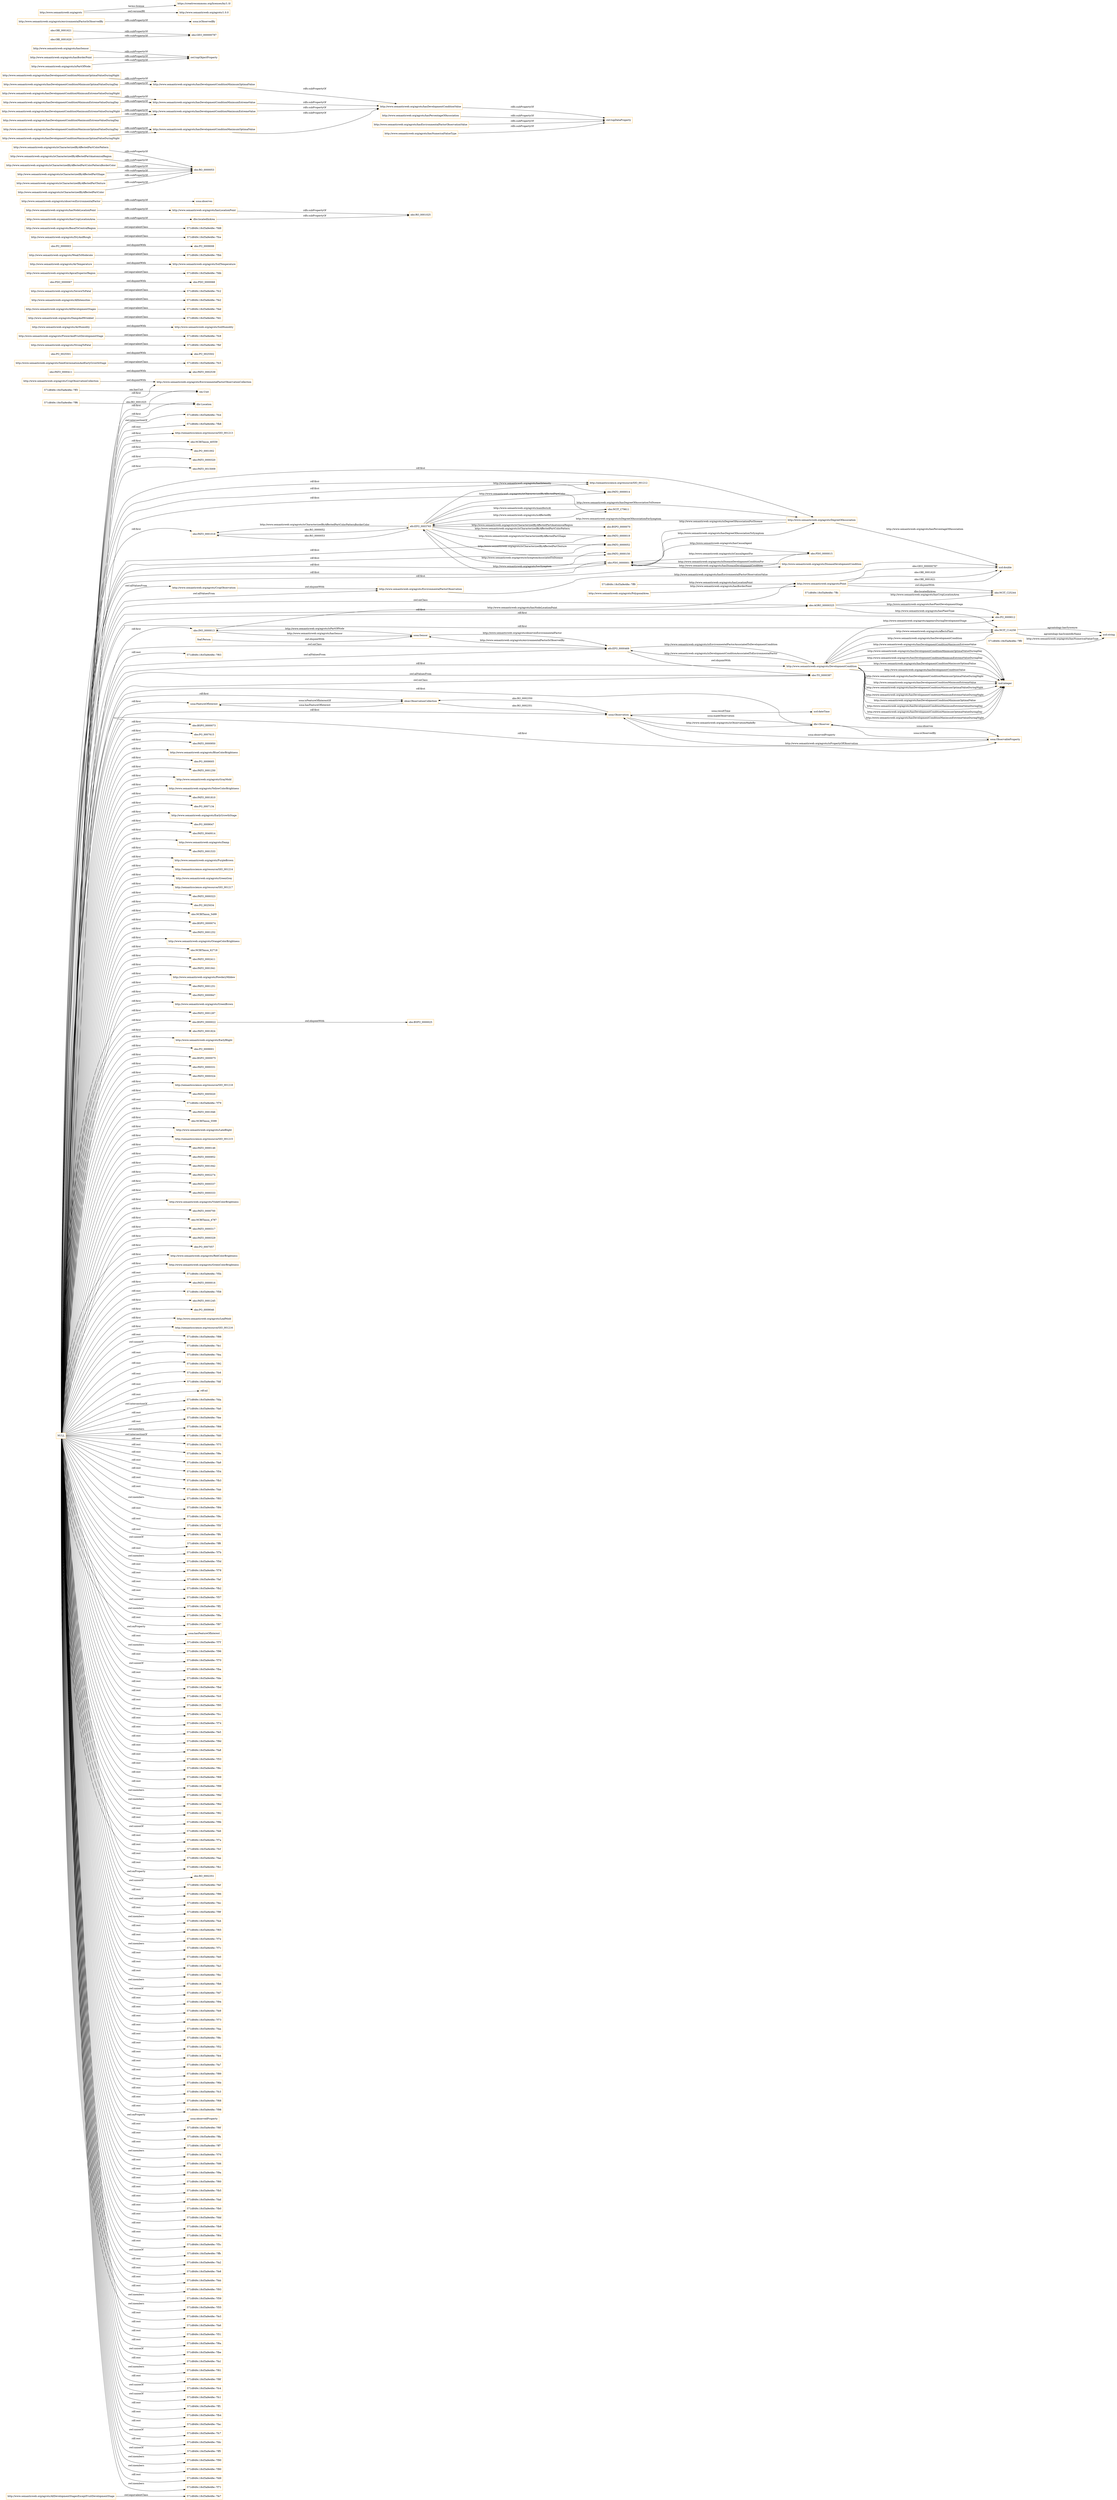 digraph ar2dtool_diagram { 
rankdir=LR;
size="1501"
node [shape = rectangle, color="orange"]; "http://www.semanticweb.org/agrots/AllDevelopmentStagesExceptFruitDevelopmentStage" "http://semanticscience.org/resource/SIO_001213" "obo:NCBITaxon_40559" "obo:PO_0001002" "571d849c:18cf3a9e48e:-7ff3" "obo:PATO_0000320" "obo:PATO_0015009" "obo:PATO_0001018" "obo:PATO_0000411" "sosa:FeatureOfInterest" "obo:BSPO_0000073" "571d849c:18cf3a9e48e:-7ffc" "obo:PO_0007615" "http://semanticscience.org/resource/SIO_001212" "obo:PATO_0000950" "http://www.semanticweb.org/agrots/BlueColorBrightness" "obo:PO_0009005" "obo:INO_0000013" "obo:PATO_0001250" "http://www.semanticweb.org/agrots/SeedGerminationAndEarlyGrowthStage" "obo:NCIT_C79611" "obo:PO_0025501" "dbr:Observer" "http://www.semanticweb.org/agrots/GrayMold" "http://www.semanticweb.org/agrots/StrongToFatal" "obo:TO_0000387" "obo:PO_0009012" "sosa:Sensor" "obo:PATO_0000014" "http://www.semanticweb.org/agrots/YellowColorBrightness" "obo:PATO_0001810" "571d849c:18cf3a9e48e:-7fc8" "obo:PO_0007134" "http://www.semanticweb.org/agrots/EarlyGrowthStage" "obo:PO_0009047" "obo:NCIT_C14258" "obo:PATO_0040014" "efo:EFO_0003765" "http://www.semanticweb.org/agrots/SoilHumidity" "http://www.semanticweb.org/agrots/Damp" "obo:PATO_0001533" "571d849c:18cf3a9e48e:-7fd1" "571d849c:18cf3a9e48e:-7ff9" "http://www.semanticweb.org/agrots/PurpleBrown" "http://www.semanticweb.org/agrots/AirHumidity" "http://semanticscience.org/resource/SIO_001214" "http://www.semanticweb.org/agrots/GreenGrey" "http://semanticscience.org/resource/SIO_001217" "obo:PATO_0000323" "http://www.semanticweb.org/agrots/FlowerAndFruitDevelopmentStage" "obo:PO_0025034" "obo:NCBITaxon_5499" "obo:BSPO_0000074" "sosa:Observation" "571d849c:18cf3a9e48e:-7fed" "obo:PATO_0001252" "http://www.semanticweb.org/agrots/OrangeColorBrightness" "571d849c:18cf3a9e48e:-7fe2" "obo:NCBITaxon_62718" "obo:PATO_0002411" "oboe:ObservationCollection" "obo:PATO_0001941" "571d849c:18cf3a9e48e:-7fc2" "http://www.semanticweb.org/agrots/PowderyMildew" "obo:PATO_0001251" "obo:PATO_0000947" "obo:PDO_0000067" "http://www.semanticweb.org/agrots/GreenBrown" "obo:NCIT_C25244" "obo:PO_0025502" "foaf:Person" "obo:PATO_0001287" "obo:BSPO_0000022" "http://www.semanticweb.org/agrots/CropObservation" "http://www.semanticweb.org/agrots/CropObservationCollection" "obo:AGRO_00000325" "http://www.semanticweb.org/agrots/DevelopmentCondition" "http://www.semanticweb.org/agrots/ApicalSuperiorRegion" "obo:PATO_0001824" "http://www.semanticweb.org/agrots/EarlyBlight" "http://www.semanticweb.org/agrots/AllDevelopmentStages" "obo:PO_0009001" "http://www.semanticweb.org/agrots/AirTemperature" "571d849c:18cf3a9e48e:-7fe7" "obo:BSPO_0000075" "obo:PDO_0000015" "obo:PATO_0000331" "obo:PATO_0000019" "obo:PATO_0000324" "http://semanticscience.org/resource/SIO_001218" "obo:PATO_0005020" "http://www.semanticweb.org/agrots/EnvironmentalFactorObservationCollection" "obo:PATO_0001946" "571d849c:18cf3a9e48e:-7fdb" "http://www.semanticweb.org/agrots/AllIntensities" "obo:PATO_0000150" "obo:NCBITaxon_5599" "571d849c:18cf3a9e48e:-7fbf" "571d849c:18cf3a9e48e:-7fbb" "http://www.semanticweb.org/agrots/PolygonalArea" "http://www.semanticweb.org/agrots/DampAndWrinkled" "http://www.semanticweb.org/agrots/LateBlight" "http://semanticscience.org/resource/SIO_001215" "obo:BSPO_0000025" "571d849c:18cf3a9e48e:-7ff6" "obo:PATO_0000052" "obo:PATO_0000146" "obo:PATO_0000952" "571d849c:18cf3a9e48e:-7ff0" "obo:PO_0009008" "obo:PATO_0001942" "obo:PATO_0002274" "http://www.semanticweb.org/agrots/EnvironmentalFactorObservation" "obo:PDO_0000068" "obo:BSPO_0000070" "obo:PATO_0000337" "obo:PATO_0000333" "efo:EFO_0000469" "sosa:ObservableProperty" "http://www.semanticweb.org/agrots/VioletColorBrightness" "obo:PATO_0002539" "http://www.semanticweb.org/agrots/SoilTemperature" "obo:PATO_0000700" "obo:NCBITaxon_4787" "obo:PATO_0000317" "obo:PATO_0000329" "http://www.semanticweb.org/agrots/DegreeOfAssociation" "obo:PO_0007057" "http://www.semanticweb.org/agrots/DiseaseDevelopmentCondition" "571d849c:18cf3a9e48e:-7fce" "571d849c:18cf3a9e48e:-7fd8" "http://www.semanticweb.org/agrots/RedColorBrightness" "http://www.semanticweb.org/agrots/GreenColorBrightness" "http://www.semanticweb.org/agrots/SevereToFatal" "om:Unit" "obo:PATO_0000016" "http://www.semanticweb.org/agrots/Point" "http://www.semanticweb.org/agrots/DryAndRough" "dbr:Location" "http://www.semanticweb.org/agrots/WeakToModerate" "571d849c:18cf3a9e48e:-7fc5" "obo:PATO_0001245" "obo:PO_0009046" "http://www.semanticweb.org/agrots/LeafMold" "obo:PDO_0000001" "http://www.semanticweb.org/agrots/BasalToCentralRegion" "obo:PO_0000003" "http://semanticscience.org/resource/SIO_001216" ; /*classes style*/
	"http://www.semanticweb.org/agrots/hasNodeLocationPoint" -> "http://www.semanticweb.org/agrots/hasLocationPoint" [ label = "rdfs:subPropertyOf" ];
	"http://www.semanticweb.org/agrots/AllDevelopmentStages" -> "571d849c:18cf3a9e48e:-7fed" [ label = "owl:equivalentClass" ];
	"http://www.semanticweb.org/agrots/observesEnvironmentalFactor" -> "sosa:observes" [ label = "rdfs:subPropertyOf" ];
	"http://www.semanticweb.org/agrots/isCharacterizedByAffectedPartColorPattern" -> "obo:RO_0000053" [ label = "rdfs:subPropertyOf" ];
	"http://www.semanticweb.org/agrots/hasDevelopmentConditionMaximumExtremeValueDuringNight" -> "http://www.semanticweb.org/agrots/hasDevelopmentConditionMaximumExtremeValue" [ label = "rdfs:subPropertyOf" ];
	"obo:BSPO_0000022" -> "obo:BSPO_0000025" [ label = "owl:disjointWith" ];
	"http://www.semanticweb.org/agrots/CropObservationCollection" -> "http://www.semanticweb.org/agrots/EnvironmentalFactorObservationCollection" [ label = "owl:disjointWith" ];
	"http://www.semanticweb.org/agrots/ApicalSuperiorRegion" -> "571d849c:18cf3a9e48e:-7fdb" [ label = "owl:equivalentClass" ];
	"http://www.semanticweb.org/agrots/CropObservation" -> "http://www.semanticweb.org/agrots/EnvironmentalFactorObservation" [ label = "owl:disjointWith" ];
	"http://www.semanticweb.org/agrots/hasSensor" -> "owl:topObjectProperty" [ label = "rdfs:subPropertyOf" ];
	"http://www.semanticweb.org/agrots/Point" -> "obo:NCIT_C25244" [ label = "owl:disjointWith" ];
	"http://www.semanticweb.org/agrots/hasDevelopmentConditionMinimumOptimalValueDuringNight" -> "http://www.semanticweb.org/agrots/hasDevelopmentConditionMinimumOptimalValue" [ label = "rdfs:subPropertyOf" ];
	"http://www.semanticweb.org/agrots/AllDevelopmentStagesExceptFruitDevelopmentStage" -> "571d849c:18cf3a9e48e:-7fe7" [ label = "owl:equivalentClass" ];
	"http://www.semanticweb.org/agrots/hasBorderPoint" -> "owl:topObjectProperty" [ label = "rdfs:subPropertyOf" ];
	"obo:OBI_0001621" -> "obo:GEO_000000787" [ label = "rdfs:subPropertyOf" ];
	"http://www.semanticweb.org/agrots/hasPercentageOfAssociation" -> "owl:topDataProperty" [ label = "rdfs:subPropertyOf" ];
	"obo:PATO_0000411" -> "obo:PATO_0002539" [ label = "owl:disjointWith" ];
	"http://www.semanticweb.org/agrots/isCharacterizedByAffectedPartAnatomicalRegion" -> "obo:RO_0000053" [ label = "rdfs:subPropertyOf" ];
	"http://www.semanticweb.org/agrots/hasDevelopmentConditionMinimumExtremeValue" -> "http://www.semanticweb.org/agrots/hasDevelopmentConditionValue" [ label = "rdfs:subPropertyOf" ];
	"http://www.semanticweb.org/agrots/hasDevelopmentConditionMinimumOptimalValue" -> "http://www.semanticweb.org/agrots/hasDevelopmentConditionValue" [ label = "rdfs:subPropertyOf" ];
	"http://www.semanticweb.org/agrots/BasalToCentralRegion" -> "571d849c:18cf3a9e48e:-7fd8" [ label = "owl:equivalentClass" ];
	"http://www.semanticweb.org/agrots/FlowerAndFruitDevelopmentStage" -> "571d849c:18cf3a9e48e:-7fc8" [ label = "owl:equivalentClass" ];
	"obo:PO_0025501" -> "obo:PO_0025502" [ label = "owl:disjointWith" ];
	"http://www.semanticweb.org/agrots/isCharacterizedByAffectedPartColorPatternBorderColor" -> "obo:RO_0000053" [ label = "rdfs:subPropertyOf" ];
	"http://www.semanticweb.org/agrots/isPartOfNode" -> "owl:topObjectProperty" [ label = "rdfs:subPropertyOf" ];
	"http://www.semanticweb.org/agrots/hasDevelopmentConditionMinimumExtremeValueDuringNight" -> "http://www.semanticweb.org/agrots/hasDevelopmentConditionMinimumExtremeValue" [ label = "rdfs:subPropertyOf" ];
	"http://www.semanticweb.org/agrots/SeedGerminationAndEarlyGrowthStage" -> "571d849c:18cf3a9e48e:-7fc5" [ label = "owl:equivalentClass" ];
	"obo:OBI_0001620" -> "obo:GEO_000000787" [ label = "rdfs:subPropertyOf" ];
	"efo:EFO_0000469" -> "obo:TO_0000387" [ label = "owl:disjointWith" ];
	"http://www.semanticweb.org/agrots/hasDevelopmentConditionMaximumExtremeValueDuringDay" -> "http://www.semanticweb.org/agrots/hasDevelopmentConditionMaximumExtremeValue" [ label = "rdfs:subPropertyOf" ];
	"NULL" -> "571d849c:18cf3a9e48e:-7f88" [ label = "rdf:rest" ];
	"NULL" -> "http://www.semanticweb.org/agrots/YellowColorBrightness" [ label = "rdf:first" ];
	"NULL" -> "obo:PATO_0000700" [ label = "rdf:first" ];
	"NULL" -> "571d849c:18cf3a9e48e:-7fe1" [ label = "owl:unionOf" ];
	"NULL" -> "obo:NCBITaxon_62718" [ label = "rdf:first" ];
	"NULL" -> "obo:AGRO_00000325" [ label = "owl:onClass" ];
	"NULL" -> "obo:PO_0009001" [ label = "rdf:first" ];
	"NULL" -> "obo:PO_0007057" [ label = "rdf:first" ];
	"NULL" -> "571d849c:18cf3a9e48e:-7fea" [ label = "rdf:rest" ];
	"NULL" -> "571d849c:18cf3a9e48e:-7f92" [ label = "rdf:rest" ];
	"NULL" -> "sosa:Observation" [ label = "rdf:first" ];
	"NULL" -> "571d849c:18cf3a9e48e:-7fc6" [ label = "rdf:rest" ];
	"NULL" -> "obo:PATO_0000952" [ label = "rdf:first" ];
	"NULL" -> "571d849c:18cf3a9e48e:-7fdf" [ label = "rdf:rest" ];
	"NULL" -> "om:Unit" [ label = "rdf:first" ];
	"NULL" -> "rdf:nil" [ label = "rdf:rest" ];
	"NULL" -> "571d849c:18cf3a9e48e:-7fda" [ label = "owl:intersectionOf" ];
	"NULL" -> "dbr:Observer" [ label = "rdf:first" ];
	"NULL" -> "http://www.semanticweb.org/agrots/GreenBrown" [ label = "rdf:first" ];
	"NULL" -> "obo:PATO_0000331" [ label = "rdf:first" ];
	"NULL" -> "571d849c:18cf3a9e48e:-7fa0" [ label = "rdf:rest" ];
	"NULL" -> "http://www.semanticweb.org/agrots/DegreeOfAssociation" [ label = "rdf:first" ];
	"NULL" -> "obo:PATO_0005020" [ label = "rdf:first" ];
	"NULL" -> "571d849c:18cf3a9e48e:-7fee" [ label = "rdf:rest" ];
	"NULL" -> "571d849c:18cf3a9e48e:-7f66" [ label = "owl:members" ];
	"NULL" -> "obo:NCBITaxon_5499" [ label = "rdf:first" ];
	"NULL" -> "571d849c:18cf3a9e48e:-7fd0" [ label = "owl:intersectionOf" ];
	"NULL" -> "sosa:ObservableProperty" [ label = "rdf:first" ];
	"NULL" -> "571d849c:18cf3a9e48e:-7f75" [ label = "rdf:rest" ];
	"NULL" -> "obo:PATO_0001946" [ label = "rdf:first" ];
	"NULL" -> "obo:PATO_0015009" [ label = "rdf:first" ];
	"NULL" -> "571d849c:18cf3a9e48e:-7f8e" [ label = "rdf:rest" ];
	"NULL" -> "571d849c:18cf3a9e48e:-7fa9" [ label = "rdf:rest" ];
	"NULL" -> "571d849c:18cf3a9e48e:-7f54" [ label = "rdf:rest" ];
	"NULL" -> "http://semanticscience.org/resource/SIO_001217" [ label = "rdf:first" ];
	"NULL" -> "obo:PATO_0000317" [ label = "rdf:first" ];
	"NULL" -> "obo:BSPO_0000073" [ label = "rdf:first" ];
	"NULL" -> "obo:PATO_0001941" [ label = "rdf:first" ];
	"NULL" -> "http://semanticscience.org/resource/SIO_001212" [ label = "rdf:first" ];
	"NULL" -> "571d849c:18cf3a9e48e:-7fb3" [ label = "rdf:rest" ];
	"NULL" -> "sosa:FeatureOfInterest" [ label = "rdf:first" ];
	"NULL" -> "http://www.semanticweb.org/agrots/BlueColorBrightness" [ label = "rdf:first" ];
	"NULL" -> "571d849c:18cf3a9e48e:-7fab" [ label = "rdf:rest" ];
	"NULL" -> "http://www.semanticweb.org/agrots/CropObservation" [ label = "owl:allValuesFrom" ];
	"NULL" -> "571d849c:18cf3a9e48e:-7f83" [ label = "rdf:rest" ];
	"NULL" -> "obo:BSPO_0000022" [ label = "rdf:first" ];
	"NULL" -> "571d849c:18cf3a9e48e:-7f84" [ label = "owl:members" ];
	"NULL" -> "571d849c:18cf3a9e48e:-7f9c" [ label = "rdf:rest" ];
	"NULL" -> "571d849c:18cf3a9e48e:-7f5f" [ label = "rdf:rest" ];
	"NULL" -> "571d849c:18cf3a9e48e:-7ff4" [ label = "rdf:rest" ];
	"NULL" -> "571d849c:18cf3a9e48e:-7ff8" [ label = "owl:unionOf" ];
	"NULL" -> "obo:PDO_0000001" [ label = "rdf:first" ];
	"NULL" -> "571d849c:18cf3a9e48e:-7f7b" [ label = "rdf:rest" ];
	"NULL" -> "obo:NCBITaxon_5599" [ label = "rdf:first" ];
	"NULL" -> "http://semanticscience.org/resource/SIO_001213" [ label = "rdf:first" ];
	"NULL" -> "571d849c:18cf3a9e48e:-7f5d" [ label = "owl:members" ];
	"NULL" -> "571d849c:18cf3a9e48e:-7f78" [ label = "rdf:rest" ];
	"NULL" -> "571d849c:18cf3a9e48e:-7faf" [ label = "rdf:rest" ];
	"NULL" -> "obo:PATO_0001251" [ label = "rdf:first" ];
	"NULL" -> "571d849c:18cf3a9e48e:-7fb2" [ label = "rdf:rest" ];
	"NULL" -> "571d849c:18cf3a9e48e:-7f57" [ label = "rdf:rest" ];
	"NULL" -> "571d849c:18cf3a9e48e:-7ff2" [ label = "owl:unionOf" ];
	"NULL" -> "571d849c:18cf3a9e48e:-7f8a" [ label = "owl:members" ];
	"NULL" -> "571d849c:18cf3a9e48e:-7f87" [ label = "rdf:rest" ];
	"NULL" -> "sosa:hasFeatureOfInterest" [ label = "owl:onProperty" ];
	"NULL" -> "571d849c:18cf3a9e48e:-7f7f" [ label = "rdf:rest" ];
	"NULL" -> "571d849c:18cf3a9e48e:-7f96" [ label = "owl:members" ];
	"NULL" -> "obo:PO_0007134" [ label = "rdf:first" ];
	"NULL" -> "obo:PATO_0001252" [ label = "rdf:first" ];
	"NULL" -> "obo:PATO_0000052" [ label = "rdf:first" ];
	"NULL" -> "571d849c:18cf3a9e48e:-7f70" [ label = "rdf:rest" ];
	"NULL" -> "571d849c:18cf3a9e48e:-7fba" [ label = "owl:unionOf" ];
	"NULL" -> "571d849c:18cf3a9e48e:-7fde" [ label = "rdf:rest" ];
	"NULL" -> "571d849c:18cf3a9e48e:-7fbd" [ label = "rdf:rest" ];
	"NULL" -> "571d849c:18cf3a9e48e:-7fc0" [ label = "rdf:rest" ];
	"NULL" -> "obo:PATO_0001018" [ label = "rdf:first" ];
	"NULL" -> "571d849c:18cf3a9e48e:-7f95" [ label = "rdf:rest" ];
	"NULL" -> "571d849c:18cf3a9e48e:-7fcc" [ label = "rdf:rest" ];
	"NULL" -> "571d849c:18cf3a9e48e:-7f74" [ label = "rdf:rest" ];
	"NULL" -> "571d849c:18cf3a9e48e:-7fe5" [ label = "rdf:rest" ];
	"NULL" -> "obo:AGRO_00000325" [ label = "rdf:first" ];
	"NULL" -> "571d849c:18cf3a9e48e:-7f8d" [ label = "rdf:rest" ];
	"NULL" -> "571d849c:18cf3a9e48e:-7fa8" [ label = "rdf:rest" ];
	"NULL" -> "http://www.semanticweb.org/agrots/LeafMold" [ label = "rdf:first" ];
	"NULL" -> "571d849c:18cf3a9e48e:-7f53" [ label = "rdf:rest" ];
	"NULL" -> "obo:PO_0009046" [ label = "rdf:first" ];
	"NULL" -> "obo:PATO_0040014" [ label = "rdf:first" ];
	"NULL" -> "571d849c:18cf3a9e48e:-7f6c" [ label = "rdf:rest" ];
	"NULL" -> "571d849c:18cf3a9e48e:-7f69" [ label = "rdf:rest" ];
	"NULL" -> "obo:PATO_0000146" [ label = "rdf:first" ];
	"NULL" -> "obo:PATO_0001942" [ label = "rdf:first" ];
	"NULL" -> "571d849c:18cf3a9e48e:-7f99" [ label = "rdf:rest" ];
	"NULL" -> "571d849c:18cf3a9e48e:-7f9d" [ label = "owl:members" ];
	"NULL" -> "obo:NCBITaxon_4787" [ label = "rdf:first" ];
	"NULL" -> "oboe:ObservationCollection" [ label = "rdf:first" ];
	"NULL" -> "obo:PATO_0000950" [ label = "rdf:first" ];
	"NULL" -> "obo:PATO_0000019" [ label = "rdf:first" ];
	"NULL" -> "obo:PATO_0000324" [ label = "rdf:first" ];
	"NULL" -> "571d849c:18cf3a9e48e:-7f6d" [ label = "owl:members" ];
	"NULL" -> "obo:INO_0000013" [ label = "rdf:first" ];
	"NULL" -> "obo:NCIT_C79611" [ label = "rdf:first" ];
	"NULL" -> "571d849c:18cf3a9e48e:-7f82" [ label = "rdf:rest" ];
	"NULL" -> "571d849c:18cf3a9e48e:-7f9b" [ label = "rdf:rest" ];
	"NULL" -> "obo:PATO_0000014" [ label = "rdf:first" ];
	"NULL" -> "571d849c:18cf3a9e48e:-7fe6" [ label = "owl:unionOf" ];
	"NULL" -> "571d849c:18cf3a9e48e:-7f7a" [ label = "rdf:rest" ];
	"NULL" -> "571d849c:18cf3a9e48e:-7fcf" [ label = "rdf:rest" ];
	"NULL" -> "obo:PATO_0000320" [ label = "rdf:first" ];
	"NULL" -> "571d849c:18cf3a9e48e:-7fae" [ label = "rdf:rest" ];
	"NULL" -> "571d849c:18cf3a9e48e:-7fb1" [ label = "rdf:rest" ];
	"NULL" -> "obo:PATO_0001810" [ label = "rdf:first" ];
	"NULL" -> "http://semanticscience.org/resource/SIO_001215" [ label = "rdf:first" ];
	"NULL" -> "http://www.semanticweb.org/agrots/LateBlight" [ label = "rdf:first" ];
	"NULL" -> "obo:PO_0025034" [ label = "rdf:first" ];
	"NULL" -> "obo:RO_0002351" [ label = "owl:onProperty" ];
	"NULL" -> "http://www.semanticweb.org/agrots/OrangeColorBrightness" [ label = "rdf:first" ];
	"NULL" -> "571d849c:18cf3a9e48e:-7fef" [ label = "owl:unionOf" ];
	"NULL" -> "571d849c:18cf3a9e48e:-7f86" [ label = "rdf:rest" ];
	"NULL" -> "571d849c:18cf3a9e48e:-7fec" [ label = "owl:unionOf" ];
	"NULL" -> "571d849c:18cf3a9e48e:-7f9f" [ label = "rdf:rest" ];
	"NULL" -> "571d849c:18cf3a9e48e:-7fa4" [ label = "owl:members" ];
	"NULL" -> "571d849c:18cf3a9e48e:-7f65" [ label = "rdf:rest" ];
	"NULL" -> "571d849c:18cf3a9e48e:-7f7e" [ label = "rdf:rest" ];
	"NULL" -> "dbr:Location" [ label = "rdf:first" ];
	"NULL" -> "571d849c:18cf3a9e48e:-7f7c" [ label = "owl:members" ];
	"NULL" -> "obo:NCBITaxon_40559" [ label = "rdf:first" ];
	"NULL" -> "http://semanticscience.org/resource/SIO_001218" [ label = "rdf:first" ];
	"NULL" -> "http://www.semanticweb.org/agrots/EnvironmentalFactorObservation" [ label = "owl:allValuesFrom" ];
	"NULL" -> "571d849c:18cf3a9e48e:-7fe0" [ label = "rdf:rest" ];
	"NULL" -> "571d849c:18cf3a9e48e:-7fa3" [ label = "rdf:rest" ];
	"NULL" -> "571d849c:18cf3a9e48e:-7fbc" [ label = "rdf:rest" ];
	"NULL" -> "571d849c:18cf3a9e48e:-7fb6" [ label = "owl:members" ];
	"NULL" -> "obo:PDO_0000015" [ label = "rdf:first" ];
	"NULL" -> "obo:NCIT_C14258" [ label = "rdf:first" ];
	"NULL" -> "571d849c:18cf3a9e48e:-7fd7" [ label = "owl:unionOf" ];
	"NULL" -> "obo:PATO_0000333" [ label = "rdf:first" ];
	"NULL" -> "obo:BSPO_0000074" [ label = "rdf:first" ];
	"NULL" -> "571d849c:18cf3a9e48e:-7f94" [ label = "rdf:rest" ];
	"NULL" -> "http://www.semanticweb.org/agrots/PowderyMildew" [ label = "rdf:first" ];
	"NULL" -> "571d849c:18cf3a9e48e:-7fe9" [ label = "rdf:rest" ];
	"NULL" -> "571d849c:18cf3a9e48e:-7f73" [ label = "rdf:rest" ];
	"NULL" -> "571d849c:18cf3a9e48e:-7faa" [ label = "rdf:rest" ];
	"NULL" -> "571d849c:18cf3a9e48e:-7f8c" [ label = "rdf:rest" ];
	"NULL" -> "571d849c:18cf3a9e48e:-7f52" [ label = "rdf:rest" ];
	"NULL" -> "571d849c:18cf3a9e48e:-7fe4" [ label = "rdf:rest" ];
	"NULL" -> "571d849c:18cf3a9e48e:-7fa7" [ label = "rdf:rest" ];
	"NULL" -> "571d849c:18cf3a9e48e:-7f89" [ label = "rdf:rest" ];
	"NULL" -> "571d849c:18cf3a9e48e:-7f6b" [ label = "rdf:rest" ];
	"NULL" -> "571d849c:18cf3a9e48e:-7fc3" [ label = "rdf:rest" ];
	"NULL" -> "571d849c:18cf3a9e48e:-7f68" [ label = "rdf:rest" ];
	"NULL" -> "571d849c:18cf3a9e48e:-7f98" [ label = "rdf:rest" ];
	"NULL" -> "obo:PATO_0001533" [ label = "rdf:first" ];
	"NULL" -> "http://semanticscience.org/resource/SIO_001214" [ label = "rdf:first" ];
	"NULL" -> "obo:PATO_0001287" [ label = "rdf:first" ];
	"NULL" -> "http://www.semanticweb.org/agrots/DevelopmentCondition" [ label = "rdf:first" ];
	"NULL" -> "obo:PATO_0000947" [ label = "rdf:first" ];
	"NULL" -> "sosa:observedProperty" [ label = "owl:onProperty" ];
	"NULL" -> "571d849c:18cf3a9e48e:-7f6f" [ label = "rdf:rest" ];
	"NULL" -> "obo:PO_0009012" [ label = "rdf:first" ];
	"NULL" -> "571d849c:18cf3a9e48e:-7ffa" [ label = "rdf:rest" ];
	"NULL" -> "571d849c:18cf3a9e48e:-7ff7" [ label = "rdf:rest" ];
	"NULL" -> "571d849c:18cf3a9e48e:-7f76" [ label = "owl:members" ];
	"NULL" -> "efo:EFO_0000469" [ label = "owl:onClass" ];
	"NULL" -> "571d849c:18cf3a9e48e:-7fd6" [ label = "rdf:rest" ];
	"NULL" -> "obo:PO_0007615" [ label = "rdf:first" ];
	"NULL" -> "571d849c:18cf3a9e48e:-7f9a" [ label = "rdf:rest" ];
	"NULL" -> "efo:EFO_0000469" [ label = "owl:allValuesFrom" ];
	"NULL" -> "http://www.semanticweb.org/agrots/RedColorBrightness" [ label = "rdf:first" ];
	"NULL" -> "571d849c:18cf3a9e48e:-7f60" [ label = "rdf:rest" ];
	"NULL" -> "571d849c:18cf3a9e48e:-7fb5" [ label = "rdf:rest" ];
	"NULL" -> "obo:PATO_0000337" [ label = "rdf:first" ];
	"NULL" -> "obo:PATO_0000016" [ label = "rdf:first" ];
	"NULL" -> "571d849c:18cf3a9e48e:-7fad" [ label = "rdf:rest" ];
	"NULL" -> "obo:PATO_0002411" [ label = "rdf:first" ];
	"NULL" -> "571d849c:18cf3a9e48e:-7fb0" [ label = "rdf:rest" ];
	"NULL" -> "http://www.semanticweb.org/agrots/EarlyBlight" [ label = "rdf:first" ];
	"NULL" -> "571d849c:18cf3a9e48e:-7fdd" [ label = "rdf:rest" ];
	"NULL" -> "http://www.semanticweb.org/agrots/GreenColorBrightness" [ label = "rdf:first" ];
	"NULL" -> "http://www.semanticweb.org/agrots/EnvironmentalFactorObservationCollection" [ label = "rdf:first" ];
	"NULL" -> "571d849c:18cf3a9e48e:-7fb9" [ label = "rdf:rest" ];
	"NULL" -> "571d849c:18cf3a9e48e:-7f64" [ label = "rdf:rest" ];
	"NULL" -> "571d849c:18cf3a9e48e:-7f5c" [ label = "rdf:rest" ];
	"NULL" -> "obo:PATO_0002274" [ label = "rdf:first" ];
	"NULL" -> "obo:PO_0001002" [ label = "rdf:first" ];
	"NULL" -> "obo:PO_0009047" [ label = "rdf:first" ];
	"NULL" -> "571d849c:18cf3a9e48e:-7ffb" [ label = "owl:unionOf" ];
	"NULL" -> "http://www.semanticweb.org/agrots/GrayMold" [ label = "rdf:first" ];
	"NULL" -> "571d849c:18cf3a9e48e:-7fa2" [ label = "rdf:rest" ];
	"NULL" -> "571d849c:18cf3a9e48e:-7fe8" [ label = "rdf:rest" ];
	"NULL" -> "obo:TO_0000387" [ label = "owl:allValuesFrom" ];
	"NULL" -> "571d849c:18cf3a9e48e:-7feb" [ label = "rdf:rest" ];
	"NULL" -> "obo:PATO_0001250" [ label = "rdf:first" ];
	"NULL" -> "http://www.semanticweb.org/agrots/Damp" [ label = "rdf:first" ];
	"NULL" -> "571d849c:18cf3a9e48e:-7f93" [ label = "rdf:rest" ];
	"NULL" -> "571d849c:18cf3a9e48e:-7f59" [ label = "owl:members" ];
	"NULL" -> "571d849c:18cf3a9e48e:-7f55" [ label = "owl:members" ];
	"NULL" -> "obo:PATO_0000329" [ label = "rdf:first" ];
	"NULL" -> "571d849c:18cf3a9e48e:-7fe3" [ label = "rdf:rest" ];
	"NULL" -> "571d849c:18cf3a9e48e:-7fa6" [ label = "rdf:rest" ];
	"NULL" -> "571d849c:18cf3a9e48e:-7f51" [ label = "rdf:rest" ];
	"NULL" -> "571d849c:18cf3a9e48e:-7f6a" [ label = "rdf:rest" ];
	"NULL" -> "571d849c:18cf3a9e48e:-7fbe" [ label = "owl:unionOf" ];
	"NULL" -> "obo:PATO_0001245" [ label = "rdf:first" ];
	"NULL" -> "obo:BSPO_0000075" [ label = "rdf:first" ];
	"NULL" -> "http://www.semanticweb.org/agrots/GreenGrey" [ label = "rdf:first" ];
	"NULL" -> "571d849c:18cf3a9e48e:-7fa1" [ label = "rdf:rest" ];
	"NULL" -> "571d849c:18cf3a9e48e:-7f61" [ label = "owl:members" ];
	"NULL" -> "obo:TO_0000387" [ label = "owl:onClass" ];
	"NULL" -> "571d849c:18cf3a9e48e:-7f8f" [ label = "rdf:rest" ];
	"NULL" -> "http://www.semanticweb.org/agrots/VioletColorBrightness" [ label = "rdf:first" ];
	"NULL" -> "http://semanticscience.org/resource/SIO_001216" [ label = "rdf:first" ];
	"NULL" -> "571d849c:18cf3a9e48e:-7fc4" [ label = "owl:unionOf" ];
	"NULL" -> "571d849c:18cf3a9e48e:-7fc1" [ label = "owl:unionOf" ];
	"NULL" -> "571d849c:18cf3a9e48e:-7ff1" [ label = "rdf:rest" ];
	"NULL" -> "obo:PATO_0000150" [ label = "rdf:first" ];
	"NULL" -> "571d849c:18cf3a9e48e:-7fb4" [ label = "rdf:rest" ];
	"NULL" -> "571d849c:18cf3a9e48e:-7fac" [ label = "rdf:rest" ];
	"NULL" -> "571d849c:18cf3a9e48e:-7fc7" [ label = "owl:unionOf" ];
	"NULL" -> "571d849c:18cf3a9e48e:-7fdc" [ label = "rdf:rest" ];
	"NULL" -> "571d849c:18cf3a9e48e:-7ff5" [ label = "owl:unionOf" ];
	"NULL" -> "571d849c:18cf3a9e48e:-7f90" [ label = "owl:members" ];
	"NULL" -> "http://www.semanticweb.org/agrots/EarlyGrowthStage" [ label = "rdf:first" ];
	"NULL" -> "571d849c:18cf3a9e48e:-7f80" [ label = "owl:members" ];
	"NULL" -> "571d849c:18cf3a9e48e:-7fd9" [ label = "rdf:rest" ];
	"NULL" -> "571d849c:18cf3a9e48e:-7f71" [ label = "owl:members" ];
	"NULL" -> "571d849c:18cf3a9e48e:-7fcd" [ label = "owl:intersectionOf" ];
	"NULL" -> "571d849c:18cf3a9e48e:-7fb8" [ label = "rdf:rest" ];
	"NULL" -> "571d849c:18cf3a9e48e:-7f63" [ label = "rdf:rest" ];
	"NULL" -> "571d849c:18cf3a9e48e:-7f79" [ label = "rdf:rest" ];
	"NULL" -> "obo:PATO_0001824" [ label = "rdf:first" ];
	"NULL" -> "obo:PO_0009005" [ label = "rdf:first" ];
	"NULL" -> "571d849c:18cf3a9e48e:-7f5b" [ label = "rdf:rest" ];
	"NULL" -> "571d849c:18cf3a9e48e:-7f58" [ label = "rdf:rest" ];
	"NULL" -> "http://www.semanticweb.org/agrots/PurpleBrown" [ label = "rdf:first" ];
	"NULL" -> "obo:PATO_0000323" [ label = "rdf:first" ];
	"http://www.semanticweb.org/agrots/hasDevelopmentConditionMinimumExtremeValueDuringDay" -> "http://www.semanticweb.org/agrots/hasDevelopmentConditionMinimumExtremeValue" [ label = "rdfs:subPropertyOf" ];
	"http://www.semanticweb.org/agrots/isCharacterizedByAffectedPartShape" -> "obo:RO_0000053" [ label = "rdfs:subPropertyOf" ];
	"http://www.semanticweb.org/agrots/AirTemperature" -> "http://www.semanticweb.org/agrots/SoilTemperature" [ label = "owl:disjointWith" ];
	"http://www.semanticweb.org/agrots/hasEnvironmentalFactorObservationValue" -> "owl:topDataProperty" [ label = "rdfs:subPropertyOf" ];
	"http://www.semanticweb.org/agrots/hasDevelopmentConditionValue" -> "owl:topDataProperty" [ label = "rdfs:subPropertyOf" ];
	"http://www.semanticweb.org/agrots/SevereToFatal" -> "571d849c:18cf3a9e48e:-7fc2" [ label = "owl:equivalentClass" ];
	"http://www.semanticweb.org/agrots/environmentalFactorIsObservedBy" -> "sosa:isObservedBy" [ label = "rdfs:subPropertyOf" ];
	"http://www.semanticweb.org/agrots/hasCropLocationArea" -> "dbo:locatedInArea" [ label = "rdfs:subPropertyOf" ];
	"http://www.semanticweb.org/agrots/StrongToFatal" -> "571d849c:18cf3a9e48e:-7fbf" [ label = "owl:equivalentClass" ];
	"http://www.semanticweb.org/agrots/hasLocationPoint" -> "obo:RO_0001025" [ label = "rdfs:subPropertyOf" ];
	"http://www.semanticweb.org/agrots/AirHumidity" -> "http://www.semanticweb.org/agrots/SoilHumidity" [ label = "owl:disjointWith" ];
	"http://www.semanticweb.org/agrots/isCharacterizedByAffectedPartTexture" -> "obo:RO_0000053" [ label = "rdfs:subPropertyOf" ];
	"http://www.semanticweb.org/agrots/AllIntensities" -> "571d849c:18cf3a9e48e:-7fe2" [ label = "owl:equivalentClass" ];
	"obo:PO_0000003" -> "obo:PO_0009008" [ label = "owl:disjointWith" ];
	"http://www.semanticweb.org/agrots/hasDevelopmentConditionMaximumOptimalValueDuringNight" -> "http://www.semanticweb.org/agrots/hasDevelopmentConditionMaximumOptimalValue" [ label = "rdfs:subPropertyOf" ];
	"http://www.semanticweb.org/agrots/WeakToModerate" -> "571d849c:18cf3a9e48e:-7fbb" [ label = "owl:equivalentClass" ];
	"obo:PDO_0000067" -> "obo:PDO_0000068" [ label = "owl:disjointWith" ];
	"http://www.semanticweb.org/agrots/isCharacterizedByAffectedPartColor" -> "obo:RO_0000053" [ label = "rdfs:subPropertyOf" ];
	"dbo:locatedInArea" -> "obo:RO_0001025" [ label = "rdfs:subPropertyOf" ];
	"http://www.semanticweb.org/agrots/hasDevelopmentConditionMaximumOptimalValueDuringDay" -> "http://www.semanticweb.org/agrots/hasDevelopmentConditionMaximumOptimalValue" [ label = "rdfs:subPropertyOf" ];
	"http://www.semanticweb.org/agrots/hasNumericalValueType" -> "owl:topDataProperty" [ label = "rdfs:subPropertyOf" ];
	"http://www.semanticweb.org/agrots/DryAndRough" -> "571d849c:18cf3a9e48e:-7fce" [ label = "owl:equivalentClass" ];
	"http://www.semanticweb.org/agrots/DampAndWrinkled" -> "571d849c:18cf3a9e48e:-7fd1" [ label = "owl:equivalentClass" ];
	"http://www.semanticweb.org/agrots" -> "https://creativecommons.org/licenses/by/1.0/" [ label = "terms:license" ];
	"http://www.semanticweb.org/agrots" -> "http://www.semanticweb.org/agrots/1.0.0" [ label = "owl:versionIRI" ];
	"http://www.semanticweb.org/agrots/hasDevelopmentConditionMaximumExtremeValue" -> "http://www.semanticweb.org/agrots/hasDevelopmentConditionValue" [ label = "rdfs:subPropertyOf" ];
	"http://www.semanticweb.org/agrots/hasDevelopmentConditionMinimumOptimalValueDuringDay" -> "http://www.semanticweb.org/agrots/hasDevelopmentConditionMinimumOptimalValue" [ label = "rdfs:subPropertyOf" ];
	"foaf:Person" -> "sosa:Sensor" [ label = "owl:disjointWith" ];
	"http://www.semanticweb.org/agrots/hasDevelopmentConditionMaximumOptimalValue" -> "http://www.semanticweb.org/agrots/hasDevelopmentConditionValue" [ label = "rdfs:subPropertyOf" ];
	"obo:INO_0000013" -> "http://www.semanticweb.org/agrots/Point" [ label = "http://www.semanticweb.org/agrots/hasNodeLocationPoint" ];
	"obo:PDO_0000001" -> "obo:PDO_0000015" [ label = "http://www.semanticweb.org/agrots/hasCausalAgent" ];
	"efo:EFO_0003765" -> "obo:PATO_0000052" [ label = "http://www.semanticweb.org/agrots/isCharacterizedByAffectedPartShape" ];
	"http://www.semanticweb.org/agrots/DevelopmentCondition" -> "xsd:integer" [ label = "http://www.semanticweb.org/agrots/hasDevelopmentConditionMinimumOptimalValueDuringDay" ];
	"http://www.semanticweb.org/agrots/DevelopmentCondition" -> "obo:PO_0009012" [ label = "http://www.semanticweb.org/agrots/appearsDuringDevelopmentStage" ];
	"sosa:FeatureOfInterest" -> "oboe:ObservationCollection" [ label = "sosa:isFeatureOfInterestOf" ];
	"obo:PDO_0000015" -> "obo:PDO_0000001" [ label = "http://www.semanticweb.org/agrots/isCausalAgentFor" ];
	"http://www.semanticweb.org/agrots/DevelopmentCondition" -> "xsd:integer" [ label = "http://www.semanticweb.org/agrots/hasDevelopmentConditionMinimumExtremeValueDuringDay" ];
	"http://www.semanticweb.org/agrots/Point" -> "xsd:double" [ label = "obo:OBI_0001620" ];
	"http://www.semanticweb.org/agrots/Point" -> "xsd:double" [ label = "obo:OBI_0001621" ];
	"571d849c:18cf3a9e48e:-7ffc" -> "obo:NCIT_C25244" [ label = "dbo:locatedInArea" ];
	"obo:NCIT_C14258" -> "xsd:string" [ label = "agrontology:hasSynonym" ];
	"http://www.semanticweb.org/agrots/DevelopmentCondition" -> "xsd:integer" [ label = "http://www.semanticweb.org/agrots/hasDevelopmentConditionMaximumOptimalValue" ];
	"http://www.semanticweb.org/agrots/DevelopmentCondition" -> "xsd:integer" [ label = "http://www.semanticweb.org/agrots/hasDevelopmentConditionValue" ];
	"efo:EFO_0000469" -> "sosa:Sensor" [ label = "http://www.semanticweb.org/agrots/environmentalFactorIsObservedBy" ];
	"dbr:Observer" -> "sosa:ObservableProperty" [ label = "sosa:observes" ];
	"http://www.semanticweb.org/agrots/DevelopmentCondition" -> "xsd:integer" [ label = "http://www.semanticweb.org/agrots/hasDevelopmentConditionMaximumOptimalValueDuringNight" ];
	"sosa:Sensor" -> "efo:EFO_0000469" [ label = "http://www.semanticweb.org/agrots/observesEnvironmentalFactor" ];
	"http://www.semanticweb.org/agrots/DevelopmentCondition" -> "xsd:integer" [ label = "http://www.semanticweb.org/agrots/hasDevelopmentConditionMinimumExtremeValue" ];
	"571d849c:18cf3a9e48e:-7ff9" -> "http://www.semanticweb.org/agrots/Point" [ label = "http://www.semanticweb.org/agrots/hasLocationPoint" ];
	"http://www.semanticweb.org/agrots/Point" -> "xsd:double" [ label = "obo:GEO_000000787" ];
	"571d849c:18cf3a9e48e:-7ff6" -> "dbr:Location" [ label = "obo:RO_0001025" ];
	"http://www.semanticweb.org/agrots/DevelopmentCondition" -> "efo:EFO_0000469" [ label = "http://www.semanticweb.org/agrots/isDevelopmentConditionAssociatedToEnvironmentalFactor" ];
	"obo:PDO_0000001" -> "http://www.semanticweb.org/agrots/DegreeOfAssociation" [ label = "http://www.semanticweb.org/agrots/hasDegreeOfAssociationToSymptom" ];
	"obo:NCIT_C14258" -> "xsd:string" [ label = "agrontology:hasScientificName" ];
	"oboe:ObservationCollection" -> "sosa:Observation" [ label = "obo:RO_0002351" ];
	"sosa:Observation" -> "oboe:ObservationCollection" [ label = "obo:RO_0002350" ];
	"obo:PATO_0001018" -> "efo:EFO_0003765" [ label = "obo:RO_0000052" ];
	"http://www.semanticweb.org/agrots/DiseaseDevelopmentCondition" -> "obo:PDO_0000001" [ label = "http://www.semanticweb.org/agrots/isDiseaseDevelopmentConditionFor" ];
	"efo:EFO_0003765" -> "obo:PATO_0001018" [ label = "obo:RO_0000053" ];
	"http://www.semanticweb.org/agrots/DegreeOfAssociation" -> "efo:EFO_0003765" [ label = "http://www.semanticweb.org/agrots/isDegreeOfAssociationForSymptom" ];
	"571d849c:18cf3a9e48e:-7ff3" -> "om:Unit" [ label = "om:hasUnit" ];
	"efo:EFO_0003765" -> "obo:BSPO_0000070" [ label = "http://www.semanticweb.org/agrots/isCharacterizedByAffectedPartAnatomicalRegion" ];
	"http://www.semanticweb.org/agrots/DegreeOfAssociation" -> "obo:PDO_0000001" [ label = "http://www.semanticweb.org/agrots/isDegreeOfAssociationForDisease" ];
	"sosa:Observation" -> "sosa:ObservableProperty" [ label = "sosa:observedProperty" ];
	"http://www.semanticweb.org/agrots/DevelopmentCondition" -> "xsd:integer" [ label = "http://www.semanticweb.org/agrots/hasDevelopmentConditionMinimumOptimalValueDuringNight" ];
	"http://www.semanticweb.org/agrots/DevelopmentCondition" -> "xsd:integer" [ label = "http://www.semanticweb.org/agrots/hasDevelopmentConditionMinimumExtremeValueDuringNight" ];
	"http://www.semanticweb.org/agrots/DevelopmentCondition" -> "obo:NCIT_C14258" [ label = "http://www.semanticweb.org/agrots/affectsPlant" ];
	"obo:AGRO_00000325" -> "obo:NCIT_C14258" [ label = "http://www.semanticweb.org/agrots/hasPlantType" ];
	"sosa:Observation" -> "dbr:Observer" [ label = "http://www.semanticweb.org/agrots/isObservationMadeBy" ];
	"http://www.semanticweb.org/agrots/DevelopmentCondition" -> "xsd:integer" [ label = "http://www.semanticweb.org/agrots/hasDevelopmentConditionMinimumOptimalValue" ];
	"obo:AGRO_00000325" -> "obo:PO_0009012" [ label = "http://www.semanticweb.org/agrots/hasPlantDevelopmentStage" ];
	"http://www.semanticweb.org/agrots/DevelopmentCondition" -> "xsd:integer" [ label = "http://www.semanticweb.org/agrots/hasDevelopmentConditionMaximumExtremeValueDuringDay" ];
	"efo:EFO_0003765" -> "obo:PATO_0000014" [ label = "http://www.semanticweb.org/agrots/isCharacterizedByAffectedPartColor" ];
	"http://www.semanticweb.org/agrots/DevelopmentCondition" -> "xsd:integer" [ label = "http://www.semanticweb.org/agrots/hasDevelopmentConditionMaximumOptimalValueDuringDay" ];
	"efo:EFO_0003765" -> "obo:PDO_0000001" [ label = "http://www.semanticweb.org/agrots/isSymptomAssociatedToDisease" ];
	"efo:EFO_0003765" -> "obo:PATO_0000019" [ label = "http://www.semanticweb.org/agrots/isCharacterizedByAffectedPartColorPattern" ];
	"obo:PDO_0000001" -> "http://www.semanticweb.org/agrots/DiseaseDevelopmentCondition" [ label = "http://www.semanticweb.org/agrots/hasDiseaseDevelopmentCondition" ];
	"http://www.semanticweb.org/agrots/DegreeOfAssociation" -> "xsd:double" [ label = "http://www.semanticweb.org/agrots/hasPercentageOfAssociation" ];
	"http://www.semanticweb.org/agrots/DevelopmentCondition" -> "xsd:integer" [ label = "http://www.semanticweb.org/agrots/hasDevelopmentConditionMaximumExtremeValueDuringNight" ];
	"sosa:ObservableProperty" -> "dbr:Observer" [ label = "sosa:isObservedBy" ];
	"efo:EFO_0003765" -> "http://www.semanticweb.org/agrots/DegreeOfAssociation" [ label = "http://www.semanticweb.org/agrots/hasDegreeOfAssociationToDisease" ];
	"obo:PDO_0000001" -> "efo:EFO_0003765" [ label = "http://www.semanticweb.org/agrots/hasSymptom" ];
	"efo:EFO_0003765" -> "obo:PATO_0001018" [ label = "http://www.semanticweb.org/agrots/isCharacterizedByAffectedPartColorPatternBorderColor" ];
	"http://www.semanticweb.org/agrots/DevelopmentCondition" -> "xsd:integer" [ label = "http://www.semanticweb.org/agrots/hasDevelopmentConditionMaximumExtremeValue" ];
	"sosa:Sensor" -> "obo:INO_0000013" [ label = "http://www.semanticweb.org/agrots/isPartOfNode" ];
	"efo:EFO_0000469" -> "http://www.semanticweb.org/agrots/DevelopmentCondition" [ label = "http://www.semanticweb.org/agrots/isEnvironmentalFactorAssociatedToDevelopmentCondition" ];
	"http://www.semanticweb.org/agrots/PolygonalArea" -> "http://www.semanticweb.org/agrots/Point" [ label = "http://www.semanticweb.org/agrots/hasBorderPoint" ];
	"obo:INO_0000013" -> "sosa:Sensor" [ label = "http://www.semanticweb.org/agrots/hasSensor" ];
	"efo:EFO_0003765" -> "obo:PATO_0000150" [ label = "http://www.semanticweb.org/agrots/isCharacterizedByAffectedPartTexture" ];
	"571d849c:18cf3a9e48e:-7ff0" -> "xsd:string" [ label = "http://www.semanticweb.org/agrots/hasNumericalValueType" ];
	"dbr:Observer" -> "sosa:Observation" [ label = "sosa:madeObservation" ];
	"http://www.semanticweb.org/agrots/EnvironmentalFactorObservation" -> "xsd:double" [ label = "http://www.semanticweb.org/agrots/hasEnvironmentalFactorObservationValue" ];
	"efo:EFO_0003765" -> "obo:NCIT_C79611" [ label = "http://www.semanticweb.org/agrots/manifestsAt" ];
	"obo:AGRO_00000325" -> "obo:NCIT_C25244" [ label = "http://www.semanticweb.org/agrots/hasCropLocationArea" ];
	"sosa:ObservableProperty" -> "sosa:Observation" [ label = "http://www.semanticweb.org/agrots/isPropertyOfObservation" ];
	"obo:NCIT_C79611" -> "efo:EFO_0003765" [ label = "http://www.semanticweb.org/agrots/isAffectedBy" ];
	"efo:EFO_0003765" -> "http://semanticscience.org/resource/SIO_001212" [ label = "http://www.semanticweb.org/agrots/hasIntensity" ];
	"sosa:Observation" -> "xsd:dateTime" [ label = "sosa:resultTime" ];
	"oboe:ObservationCollection" -> "sosa:FeatureOfInterest" [ label = "sosa:hasFeatureOfInterest" ];
	"obo:NCIT_C14258" -> "http://www.semanticweb.org/agrots/DevelopmentCondition" [ label = "http://www.semanticweb.org/agrots/hasDevelopmentCondition" ];

}
